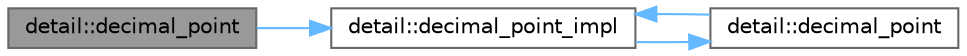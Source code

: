 digraph "detail::decimal_point"
{
 // LATEX_PDF_SIZE
  bgcolor="transparent";
  edge [fontname=Helvetica,fontsize=10,labelfontname=Helvetica,labelfontsize=10];
  node [fontname=Helvetica,fontsize=10,shape=box,height=0.2,width=0.4];
  rankdir="LR";
  Node1 [id="Node000001",label="detail::decimal_point",height=0.2,width=0.4,color="gray40", fillcolor="grey60", style="filled", fontcolor="black",tooltip=" "];
  Node1 -> Node2 [id="edge4_Node000001_Node000002",color="steelblue1",style="solid",tooltip=" "];
  Node2 [id="Node000002",label="detail::decimal_point_impl",height=0.2,width=0.4,color="grey40", fillcolor="white", style="filled",URL="$namespacedetail.html#a5423d77808dfb79e15664b2ee4d8950c",tooltip=" "];
  Node2 -> Node3 [id="edge5_Node000002_Node000003",color="steelblue1",style="solid",tooltip=" "];
  Node3 [id="Node000003",label="detail::decimal_point",height=0.2,width=0.4,color="grey40", fillcolor="white", style="filled",URL="$namespacedetail.html#a20895bb8c834c25802f4ef81ef1d834e",tooltip=" "];
  Node3 -> Node2 [id="edge6_Node000003_Node000002",color="steelblue1",style="solid",tooltip=" "];
}
